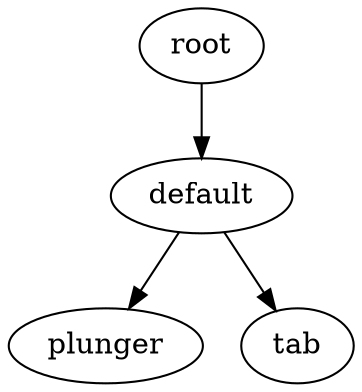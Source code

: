 digraph default {
    root_55 [label="root"];
    default_56 [label="default"];
    plunger_57 [label="plunger"];
    tab_58 [label="tab"];
    root_55 -> default_56;
    default_56 -> plunger_57;
    default_56 -> tab_58;
}
